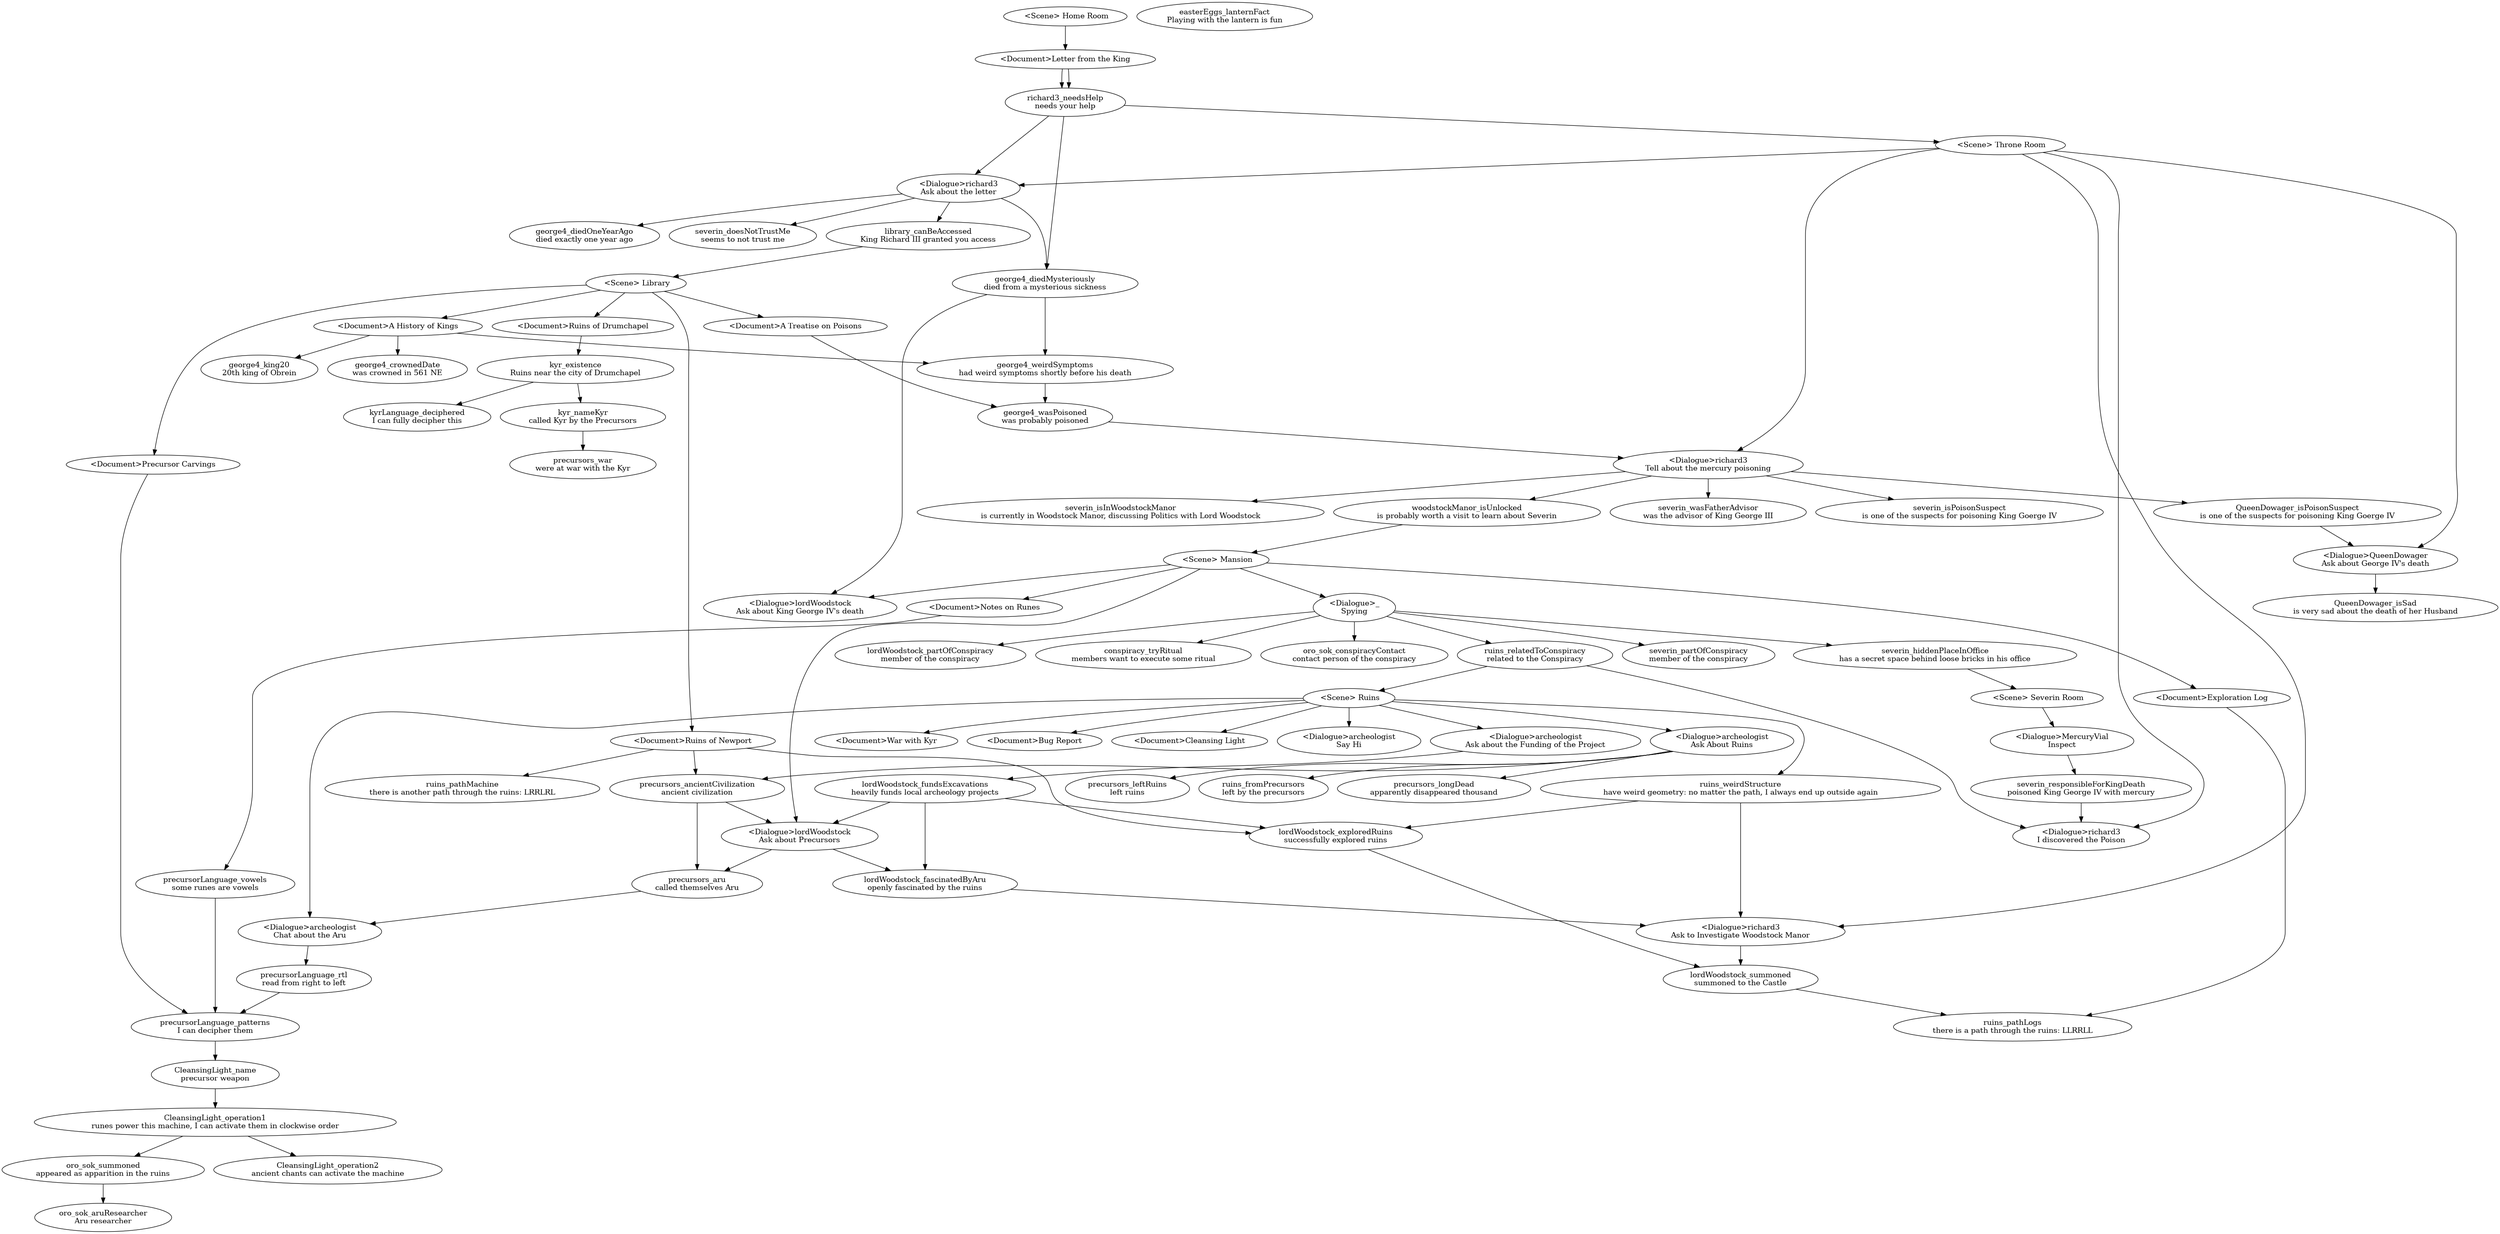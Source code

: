 @startuml
digraph facts {

richard3_needsHelp [label ="richard3_needsHelp\nneeds your help"]
george4_diedMysteriously [label ="george4_diedMysteriously\ndied from a mysterious sickness"]
george4_weirdSymptoms [label ="george4_weirdSymptoms\nhad weird symptoms shortly before his death"]
george4_wasPoisoned [label ="george4_wasPoisoned\nwas probably poisoned"]
george4_diedOneYearAgo [label ="george4_diedOneYearAgo\ndied exactly one year ago"]
george4_king20 [label ="george4_king20\n20th king of Obrein"]
george4_crownedDate [label ="george4_crownedDate\nwas crowned in 561 NE"]
severin_wasFatherAdvisor [label ="severin_wasFatherAdvisor\nwas the advisor of King George III"]
severin_isPoisonSuspect [label ="severin_isPoisonSuspect\nis one of the suspects for poisoning King Goerge IV"]
severin_isInWoodstockManor [label ="severin_isInWoodstockManor\nis currently in Woodstock Manor, discussing Politics with Lord Woodstock"]
severin_doesNotTrustMe [label ="severin_doesNotTrustMe\nseems to not trust me"]
severin_partOfConspiracy [label ="severin_partOfConspiracy\nmember of the conspiracy"]
severin_hiddenPlaceInOffice [label ="severin_hiddenPlaceInOffice\nhas a secret space behind loose bricks in his office"]
severin_responsibleForKingDeath [label ="severin_responsibleForKingDeath\npoisoned King George IV with mercury"]
library_canBeAccessed [label ="library_canBeAccessed\nKing Richard III granted you access"]
easterEggs_lanternFact [label ="easterEggs_lanternFact\nPlaying with the lantern is fun"]
lordWoodstock_partOfConspiracy [label ="lordWoodstock_partOfConspiracy\nmember of the conspiracy"]
lordWoodstock_fundsExcavations [label ="lordWoodstock_fundsExcavations\nheavily funds local archeology projects"]
lordWoodstock_exploredRuins [label ="lordWoodstock_exploredRuins\nsuccessfully explored ruins"]
lordWoodstock_fascinatedByAru [label ="lordWoodstock_fascinatedByAru\nopenly fascinated by the ruins"]
lordWoodstock_summoned [label ="lordWoodstock_summoned\nsummoned to the Castle"]
QueenDowager_isPoisonSuspect [label ="QueenDowager_isPoisonSuspect\nis one of the suspects for poisoning King Goerge IV"]
QueenDowager_isSad [label ="QueenDowager_isSad\nis very sad about the death of her Husband"]
woodstockManor_isUnlocked [label ="woodstockManor_isUnlocked\nis probably worth a visit to learn about Severin"]
ruins_relatedToConspiracy [label ="ruins_relatedToConspiracy\nrelated to the Conspiracy"]
ruins_fromPrecursors [label ="ruins_fromPrecursors\nleft by the precursors"]
ruins_weirdStructure [label ="ruins_weirdStructure\nhave weird geometry: no matter the path, I always end up outside again"]
ruins_pathLogs [label ="ruins_pathLogs\nthere is a path through the ruins: LLRRLL"]
ruins_pathMachine [label ="ruins_pathMachine\nthere is another path through the ruins: LRRLRL"]
conspiracy_tryRitual [label ="conspiracy_tryRitual\nmembers want to execute some ritual"]
oro_sok_conspiracyContact [label ="oro_sok_conspiracyContact\ncontact person of the conspiracy"]
oro_sok_summoned [label ="oro_sok_summoned\nappeared as apparition in the ruins"]
oro_sok_aruResearcher [label ="oro_sok_aruResearcher\nAru researcher"]
precursors_ancientCivilization [label ="precursors_ancientCivilization\nancient civilization"]
precursors_longDead [label ="precursors_longDead\napparently disappeared thousand"]
precursors_leftRuins [label ="precursors_leftRuins\nleft ruins"]
precursors_aru [label ="precursors_aru\ncalled themselves Aru"]
precursors_war [label ="precursors_war\nwere at war with the Kyr"]
precursorLanguage_vowels [label ="precursorLanguage_vowels\nsome runes are vowels"]
precursorLanguage_rtl [label ="precursorLanguage_rtl\nread from right to left"]
precursorLanguage_patterns [label ="precursorLanguage_patterns\nI can decipher them"]
kyr_existence [label ="kyr_existence\nRuins near the city of Drumchapel"]
kyr_nameKyr [label ="kyr_nameKyr\ncalled Kyr by the Precursors"]
kyrLanguage_deciphered [label ="kyrLanguage_deciphered\nI can fully decipher this"]
CleansingLight_name [label ="CleansingLight_name\nprecursor weapon"]
CleansingLight_operation1 [label ="CleansingLight_operation1\nrunes power this machine, I can activate them in clockwise order"]
CleansingLight_operation2 [label ="CleansingLight_operation2\nancient chants can activate the machine"]

richard3_needsHelp -> george4_diedMysteriously
george4_diedMysteriously -> george4_weirdSymptoms
george4_weirdSymptoms -> george4_wasPoisoned
lordWoodstock_fundsExcavations -> lordWoodstock_exploredRuins
ruins_weirdStructure -> lordWoodstock_exploredRuins
lordWoodstock_fundsExcavations -> lordWoodstock_fascinatedByAru
lordWoodstock_exploredRuins -> lordWoodstock_summoned
lordWoodstock_summoned -> ruins_pathLogs
CleansingLight_operation1 -> oro_sok_summoned
oro_sok_summoned -> oro_sok_aruResearcher
precursors_ancientCivilization -> precursors_aru
kyr_nameKyr -> precursors_war
precursorLanguage_vowels -> precursorLanguage_patterns
precursorLanguage_rtl -> precursorLanguage_patterns
kyr_existence -> kyr_nameKyr
kyr_existence -> kyrLanguage_deciphered
precursorLanguage_patterns -> CleansingLight_name
CleansingLight_name -> CleansingLight_operation1
 -> CleansingLight_operation2

Throne_Room [label = " <Scene> Throne Room"]
richard3_needsHelp -> Throne_Room
Library [label = " <Scene> Library"]
library_canBeAccessed -> Library
Home_Room [label = " <Scene> Home Room"]
Ruins [label = " <Scene> Ruins"]
ruins_relatedToConspiracy -> Ruins
Mansion [label = " <Scene> Mansion"]
woodstockManor_isUnlocked -> Mansion
Severin_Room [label = " <Scene> Severin Room"]
severin_hiddenPlaceInOffice -> Severin_Room

Throne_Room -> richard3_Tell_about_the_mercury_poisoning
richard3_Tell_about_the_mercury_poisoning [label ="<Dialogue>richard3\nTell about the mercury poisoning"]
george4_wasPoisoned -> richard3_Tell_about_the_mercury_poisoning
richard3_Tell_about_the_mercury_poisoning -> severin_isPoisonSuspect
richard3_Tell_about_the_mercury_poisoning -> QueenDowager_isPoisonSuspect
richard3_Tell_about_the_mercury_poisoning -> severin_wasFatherAdvisor
richard3_Tell_about_the_mercury_poisoning -> woodstockManor_isUnlocked
richard3_Tell_about_the_mercury_poisoning -> severin_isInWoodstockManor
Throne_Room -> richard3_Ask_about_the_letter
richard3_Ask_about_the_letter [label ="<Dialogue>richard3\nAsk about the letter"]
richard3_needsHelp -> richard3_Ask_about_the_letter
richard3_Ask_about_the_letter -> george4_diedOneYearAgo
richard3_Ask_about_the_letter -> george4_diedMysteriously
richard3_Ask_about_the_letter -> library_canBeAccessed
richard3_Ask_about_the_letter -> severin_doesNotTrustMe
Throne_Room -> richard3_I_discovered_the_Poison
richard3_I_discovered_the_Poison [label ="<Dialogue>richard3\nI discovered the Poison"]
severin_responsibleForKingDeath -> richard3_I_discovered_the_Poison
ruins_relatedToConspiracy -> richard3_I_discovered_the_Poison
Throne_Room -> richard3_Ask_to_Investigate_Woodstock_Manor
richard3_Ask_to_Investigate_Woodstock_Manor [label ="<Dialogue>richard3\nAsk to Investigate Woodstock Manor"]
ruins_weirdStructure -> richard3_Ask_to_Investigate_Woodstock_Manor
lordWoodstock_fascinatedByAru -> richard3_Ask_to_Investigate_Woodstock_Manor
richard3_Ask_to_Investigate_Woodstock_Manor -> lordWoodstock_summoned
Throne_Room -> QueenDowager_Ask_about_George_IV_s_death
QueenDowager_Ask_about_George_IV_s_death [label ="<Dialogue>QueenDowager\nAsk about George IV's death"]
QueenDowager_isPoisonSuspect -> QueenDowager_Ask_about_George_IV_s_death
QueenDowager_Ask_about_George_IV_s_death -> QueenDowager_isSad
Library -> A_History_of_Kings
A_History_of_Kings [label ="<Document>A History of Kings"]
A_History_of_Kings -> george4_king20
A_History_of_Kings -> george4_crownedDate
A_History_of_Kings -> george4_weirdSymptoms
Library -> A_Treatise_on_Poisons
A_Treatise_on_Poisons [label ="<Document>A Treatise on Poisons"]
A_Treatise_on_Poisons -> george4_wasPoisoned
Library -> Ruins_of_Newport
Ruins_of_Newport [label ="<Document>Ruins of Newport"]
Ruins_of_Newport -> precursors_ancientCivilization
Ruins_of_Newport -> lordWoodstock_exploredRuins
Ruins_of_Newport -> ruins_pathMachine
Library -> Ruins_of_Drumchapel
Ruins_of_Drumchapel [label ="<Document>Ruins of Drumchapel"]
Ruins_of_Drumchapel -> kyr_existence
Library -> Precursor_Carvings
Precursor_Carvings [label ="<Document>Precursor Carvings"]
Precursor_Carvings -> precursorLanguage_patterns
Home_Room -> Letter_from_the_King
Letter_from_the_King [label ="<Document>Letter from the King"]
Letter_from_the_King -> richard3_needsHelp
Letter_from_the_King -> richard3_needsHelp
Ruins -> archeologist_Say_Hi
archeologist_Say_Hi [label ="<Dialogue>archeologist\nSay Hi"]
Ruins -> archeologist_Ask_About_Ruins
archeologist_Ask_About_Ruins [label ="<Dialogue>archeologist\nAsk About Ruins"]
archeologist_Ask_About_Ruins -> precursors_ancientCivilization
archeologist_Ask_About_Ruins -> precursors_longDead
archeologist_Ask_About_Ruins -> precursors_leftRuins
archeologist_Ask_About_Ruins -> ruins_fromPrecursors
Ruins -> archeologist_Ask_about_the_Funding_of_the_Project
archeologist_Ask_about_the_Funding_of_the_Project [label ="<Dialogue>archeologist\nAsk about the Funding of the Project"]
archeologist_Ask_about_the_Funding_of_the_Project -> lordWoodstock_fundsExcavations
Ruins -> archeologist_Chat_about_the_Aru
archeologist_Chat_about_the_Aru [label ="<Dialogue>archeologist\nChat about the Aru"]
precursors_aru -> archeologist_Chat_about_the_Aru
archeologist_Chat_about_the_Aru -> precursorLanguage_rtl
Ruins -> War_with_Kyr
War_with_Kyr [label ="<Document>War with Kyr"]
Ruins -> Bug_Report
Bug_Report [label ="<Document>Bug Report"]
Ruins -> Cleansing_Light
Cleansing_Light [label ="<Document>Cleansing Light"]
Mansion -> Notes_on_Runes
Notes_on_Runes [label ="<Document>Notes on Runes"]
Notes_on_Runes -> precursorLanguage_vowels
Mansion -> Exploration_Log
Exploration_Log [label ="<Document>Exploration Log"]
Exploration_Log -> ruins_pathLogs
Mansion -> lordWoodstock_Ask_about_King_George_IV_s_death
lordWoodstock_Ask_about_King_George_IV_s_death [label ="<Dialogue>lordWoodstock\nAsk about King George IV's death"]
george4_diedMysteriously -> lordWoodstock_Ask_about_King_George_IV_s_death
Mansion -> lordWoodstock_Ask_about_Precursors
lordWoodstock_Ask_about_Precursors [label ="<Dialogue>lordWoodstock\nAsk about Precursors"]
lordWoodstock_fundsExcavations -> lordWoodstock_Ask_about_Precursors
precursors_ancientCivilization -> lordWoodstock_Ask_about_Precursors
lordWoodstock_Ask_about_Precursors -> lordWoodstock_fascinatedByAru
lordWoodstock_Ask_about_Precursors -> precursors_aru
Mansion -> __Spying
__Spying [label ="<Dialogue>_\nSpying"]
__Spying -> severin_hiddenPlaceInOffice
__Spying -> oro_sok_conspiracyContact
__Spying -> conspiracy_tryRitual
__Spying -> severin_partOfConspiracy
__Spying -> lordWoodstock_partOfConspiracy
__Spying -> ruins_relatedToConspiracy
Severin_Room -> MercuryVial_Inspect
MercuryVial_Inspect [label ="<Dialogue>MercuryVial\nInspect"]
MercuryVial_Inspect -> severin_responsibleForKingDeath

Ruins -> ruins_weirdStructure

}
@enduml